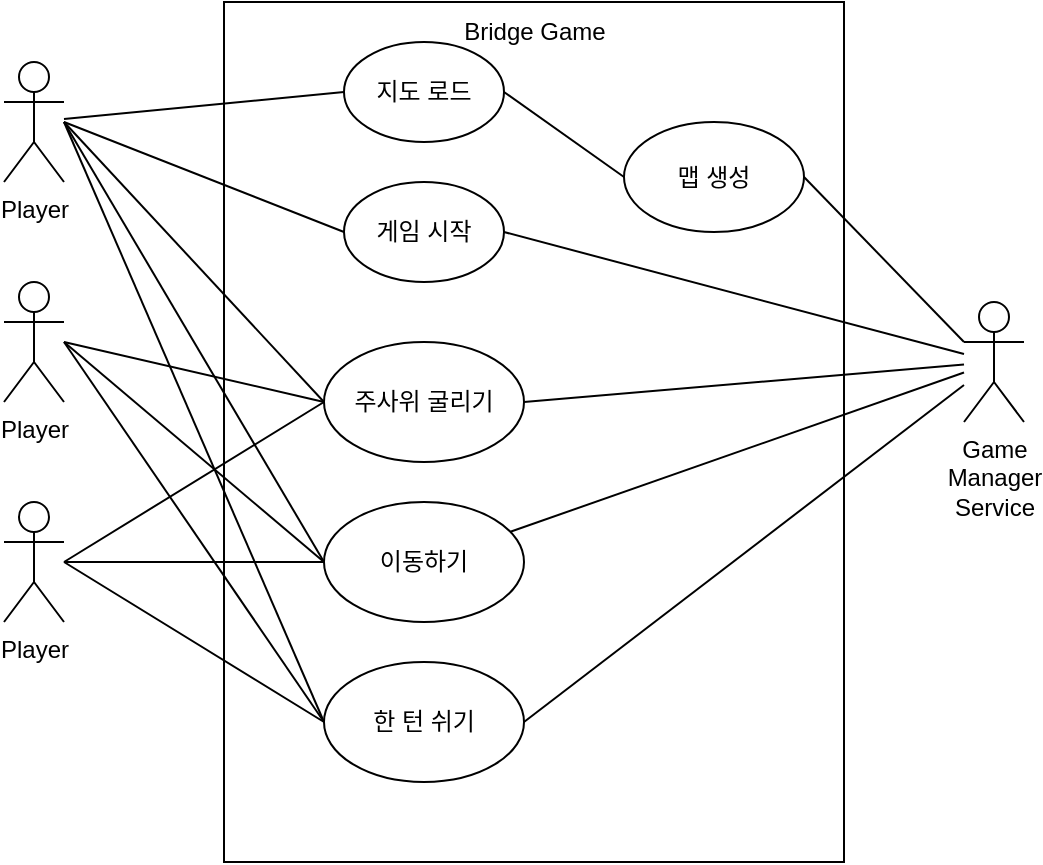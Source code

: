 <mxfile version="19.0.0" type="device"><diagram id="9RG5YsgEXK_E_Zcm1Mr5" name="Page-1"><mxGraphModel dx="1185" dy="614" grid="1" gridSize="10" guides="1" tooltips="1" connect="1" arrows="1" fold="1" page="1" pageScale="1" pageWidth="827" pageHeight="1169" math="0" shadow="0"><root><mxCell id="0"/><mxCell id="1" parent="0"/><mxCell id="o2zJvhZOeN8AGr_HF4fI-1" value="Player" style="shape=umlActor;verticalLabelPosition=bottom;verticalAlign=top;html=1;outlineConnect=0;" parent="1" vertex="1"><mxGeometry x="140" y="80" width="30" height="60" as="geometry"/></mxCell><mxCell id="YW92uZBaoJPoLBMQtyvA-2" value="" style="rounded=0;whiteSpace=wrap;html=1;" vertex="1" parent="1"><mxGeometry x="250" y="50" width="310" height="430" as="geometry"/></mxCell><mxCell id="YW92uZBaoJPoLBMQtyvA-4" value="지도 로드" style="ellipse;whiteSpace=wrap;html=1;" vertex="1" parent="1"><mxGeometry x="310" y="70" width="80" height="50" as="geometry"/></mxCell><mxCell id="YW92uZBaoJPoLBMQtyvA-5" value="게임 시작" style="ellipse;whiteSpace=wrap;html=1;" vertex="1" parent="1"><mxGeometry x="310" y="140" width="80" height="50" as="geometry"/></mxCell><mxCell id="YW92uZBaoJPoLBMQtyvA-6" value="Player" style="shape=umlActor;verticalLabelPosition=bottom;verticalAlign=top;html=1;outlineConnect=0;" vertex="1" parent="1"><mxGeometry x="140" y="190" width="30" height="60" as="geometry"/></mxCell><mxCell id="YW92uZBaoJPoLBMQtyvA-7" value="Player" style="shape=umlActor;verticalLabelPosition=bottom;verticalAlign=top;html=1;outlineConnect=0;" vertex="1" parent="1"><mxGeometry x="140" y="300" width="30" height="60" as="geometry"/></mxCell><mxCell id="YW92uZBaoJPoLBMQtyvA-8" value="주사위 굴리기" style="ellipse;whiteSpace=wrap;html=1;" vertex="1" parent="1"><mxGeometry x="300" y="220" width="100" height="60" as="geometry"/></mxCell><mxCell id="YW92uZBaoJPoLBMQtyvA-9" value="맵 생성" style="ellipse;whiteSpace=wrap;html=1;" vertex="1" parent="1"><mxGeometry x="450" y="110" width="90" height="55" as="geometry"/></mxCell><mxCell id="YW92uZBaoJPoLBMQtyvA-10" value="이동하기" style="ellipse;whiteSpace=wrap;html=1;" vertex="1" parent="1"><mxGeometry x="300" y="300" width="100" height="60" as="geometry"/></mxCell><mxCell id="YW92uZBaoJPoLBMQtyvA-11" value="한 턴 쉬기" style="ellipse;whiteSpace=wrap;html=1;" vertex="1" parent="1"><mxGeometry x="300" y="380" width="100" height="60" as="geometry"/></mxCell><mxCell id="YW92uZBaoJPoLBMQtyvA-12" value="" style="endArrow=none;html=1;rounded=0;exitX=0;exitY=0.5;exitDx=0;exitDy=0;" edge="1" parent="1" source="YW92uZBaoJPoLBMQtyvA-4" target="o2zJvhZOeN8AGr_HF4fI-1"><mxGeometry width="50" height="50" relative="1" as="geometry"><mxPoint x="390" y="280" as="sourcePoint"/><mxPoint x="440" y="230" as="targetPoint"/></mxGeometry></mxCell><mxCell id="YW92uZBaoJPoLBMQtyvA-13" value="" style="endArrow=none;html=1;rounded=0;exitX=0;exitY=0.5;exitDx=0;exitDy=0;" edge="1" parent="1" source="YW92uZBaoJPoLBMQtyvA-5"><mxGeometry width="50" height="50" relative="1" as="geometry"><mxPoint x="320" y="105" as="sourcePoint"/><mxPoint x="170" y="110" as="targetPoint"/></mxGeometry></mxCell><mxCell id="YW92uZBaoJPoLBMQtyvA-14" value="" style="endArrow=none;html=1;rounded=0;exitX=0;exitY=0.5;exitDx=0;exitDy=0;entryX=1;entryY=0.5;entryDx=0;entryDy=0;" edge="1" parent="1" source="YW92uZBaoJPoLBMQtyvA-9" target="YW92uZBaoJPoLBMQtyvA-4"><mxGeometry width="50" height="50" relative="1" as="geometry"><mxPoint x="580" y="255" as="sourcePoint"/><mxPoint x="440" y="200" as="targetPoint"/></mxGeometry></mxCell><mxCell id="YW92uZBaoJPoLBMQtyvA-15" value="" style="endArrow=none;html=1;rounded=0;exitX=0;exitY=0.5;exitDx=0;exitDy=0;" edge="1" parent="1" source="YW92uZBaoJPoLBMQtyvA-8"><mxGeometry width="50" height="50" relative="1" as="geometry"><mxPoint x="390" y="280" as="sourcePoint"/><mxPoint x="170" y="220" as="targetPoint"/></mxGeometry></mxCell><mxCell id="YW92uZBaoJPoLBMQtyvA-16" value="" style="endArrow=none;html=1;rounded=0;exitX=0;exitY=0.5;exitDx=0;exitDy=0;" edge="1" parent="1" source="YW92uZBaoJPoLBMQtyvA-10"><mxGeometry width="50" height="50" relative="1" as="geometry"><mxPoint x="390" y="280" as="sourcePoint"/><mxPoint x="170" y="220" as="targetPoint"/></mxGeometry></mxCell><mxCell id="YW92uZBaoJPoLBMQtyvA-17" value="" style="endArrow=none;html=1;rounded=0;exitX=0;exitY=0.5;exitDx=0;exitDy=0;" edge="1" parent="1" source="YW92uZBaoJPoLBMQtyvA-11"><mxGeometry width="50" height="50" relative="1" as="geometry"><mxPoint x="390" y="280" as="sourcePoint"/><mxPoint x="170" y="220" as="targetPoint"/></mxGeometry></mxCell><mxCell id="YW92uZBaoJPoLBMQtyvA-18" value="" style="endArrow=none;html=1;rounded=0;exitX=0;exitY=0.5;exitDx=0;exitDy=0;" edge="1" parent="1" source="YW92uZBaoJPoLBMQtyvA-8"><mxGeometry width="50" height="50" relative="1" as="geometry"><mxPoint x="390" y="280" as="sourcePoint"/><mxPoint x="170" y="330" as="targetPoint"/></mxGeometry></mxCell><mxCell id="YW92uZBaoJPoLBMQtyvA-19" value="" style="endArrow=none;html=1;rounded=0;exitX=0;exitY=0.5;exitDx=0;exitDy=0;" edge="1" parent="1" source="YW92uZBaoJPoLBMQtyvA-10" target="YW92uZBaoJPoLBMQtyvA-7"><mxGeometry width="50" height="50" relative="1" as="geometry"><mxPoint x="310" y="260" as="sourcePoint"/><mxPoint x="180" y="331.724" as="targetPoint"/></mxGeometry></mxCell><mxCell id="YW92uZBaoJPoLBMQtyvA-20" value="" style="endArrow=none;html=1;rounded=0;exitX=0;exitY=0.5;exitDx=0;exitDy=0;" edge="1" parent="1" source="YW92uZBaoJPoLBMQtyvA-11"><mxGeometry width="50" height="50" relative="1" as="geometry"><mxPoint x="310" y="340" as="sourcePoint"/><mxPoint x="170" y="330" as="targetPoint"/></mxGeometry></mxCell><mxCell id="YW92uZBaoJPoLBMQtyvA-21" value="Game&lt;br&gt;Manager&lt;br&gt;Service" style="shape=umlActor;verticalLabelPosition=bottom;verticalAlign=top;html=1;outlineConnect=0;" vertex="1" parent="1"><mxGeometry x="620" y="200" width="30" height="60" as="geometry"/></mxCell><mxCell id="YW92uZBaoJPoLBMQtyvA-22" value="" style="endArrow=none;html=1;rounded=0;entryX=1;entryY=0.5;entryDx=0;entryDy=0;exitX=0;exitY=0.333;exitDx=0;exitDy=0;exitPerimeter=0;" edge="1" parent="1" source="YW92uZBaoJPoLBMQtyvA-21" target="YW92uZBaoJPoLBMQtyvA-9"><mxGeometry width="50" height="50" relative="1" as="geometry"><mxPoint x="560" y="250" as="sourcePoint"/><mxPoint x="610" y="200" as="targetPoint"/></mxGeometry></mxCell><mxCell id="YW92uZBaoJPoLBMQtyvA-23" value="" style="endArrow=none;html=1;rounded=0;exitX=1;exitY=0.5;exitDx=0;exitDy=0;" edge="1" parent="1" source="YW92uZBaoJPoLBMQtyvA-8" target="YW92uZBaoJPoLBMQtyvA-21"><mxGeometry width="50" height="50" relative="1" as="geometry"><mxPoint x="430" y="300" as="sourcePoint"/><mxPoint x="480" y="250" as="targetPoint"/></mxGeometry></mxCell><mxCell id="YW92uZBaoJPoLBMQtyvA-24" value="" style="endArrow=none;html=1;rounded=0;" edge="1" parent="1" source="YW92uZBaoJPoLBMQtyvA-10" target="YW92uZBaoJPoLBMQtyvA-21"><mxGeometry width="50" height="50" relative="1" as="geometry"><mxPoint x="400" y="380" as="sourcePoint"/><mxPoint x="470.711" y="330" as="targetPoint"/></mxGeometry></mxCell><mxCell id="YW92uZBaoJPoLBMQtyvA-25" value="" style="endArrow=none;html=1;rounded=0;exitX=1;exitY=0.5;exitDx=0;exitDy=0;" edge="1" parent="1" source="YW92uZBaoJPoLBMQtyvA-11" target="YW92uZBaoJPoLBMQtyvA-21"><mxGeometry width="50" height="50" relative="1" as="geometry"><mxPoint x="400" y="450" as="sourcePoint"/><mxPoint x="450" y="400" as="targetPoint"/></mxGeometry></mxCell><mxCell id="YW92uZBaoJPoLBMQtyvA-26" value="" style="endArrow=none;html=1;rounded=0;exitX=0;exitY=0.5;exitDx=0;exitDy=0;" edge="1" parent="1" source="YW92uZBaoJPoLBMQtyvA-8"><mxGeometry width="50" height="50" relative="1" as="geometry"><mxPoint x="480" y="270" as="sourcePoint"/><mxPoint x="170" y="110" as="targetPoint"/></mxGeometry></mxCell><mxCell id="YW92uZBaoJPoLBMQtyvA-27" value="" style="endArrow=none;html=1;rounded=0;" edge="1" parent="1"><mxGeometry width="50" height="50" relative="1" as="geometry"><mxPoint x="300" y="330" as="sourcePoint"/><mxPoint x="170" y="110" as="targetPoint"/></mxGeometry></mxCell><mxCell id="YW92uZBaoJPoLBMQtyvA-28" value="" style="endArrow=none;html=1;rounded=0;exitX=0;exitY=0.5;exitDx=0;exitDy=0;" edge="1" parent="1" source="YW92uZBaoJPoLBMQtyvA-11"><mxGeometry width="50" height="50" relative="1" as="geometry"><mxPoint x="480" y="270" as="sourcePoint"/><mxPoint x="170" y="110" as="targetPoint"/></mxGeometry></mxCell><mxCell id="YW92uZBaoJPoLBMQtyvA-29" value="" style="endArrow=none;html=1;rounded=0;exitX=1;exitY=0.5;exitDx=0;exitDy=0;" edge="1" parent="1" source="YW92uZBaoJPoLBMQtyvA-5" target="YW92uZBaoJPoLBMQtyvA-21"><mxGeometry width="50" height="50" relative="1" as="geometry"><mxPoint x="480" y="270" as="sourcePoint"/><mxPoint x="530" y="220" as="targetPoint"/></mxGeometry></mxCell><mxCell id="YW92uZBaoJPoLBMQtyvA-30" value="Bridge Game" style="text;html=1;strokeColor=none;fillColor=none;align=center;verticalAlign=middle;whiteSpace=wrap;rounded=0;" vertex="1" parent="1"><mxGeometry x="357.5" y="50" width="95" height="30" as="geometry"/></mxCell></root></mxGraphModel></diagram></mxfile>